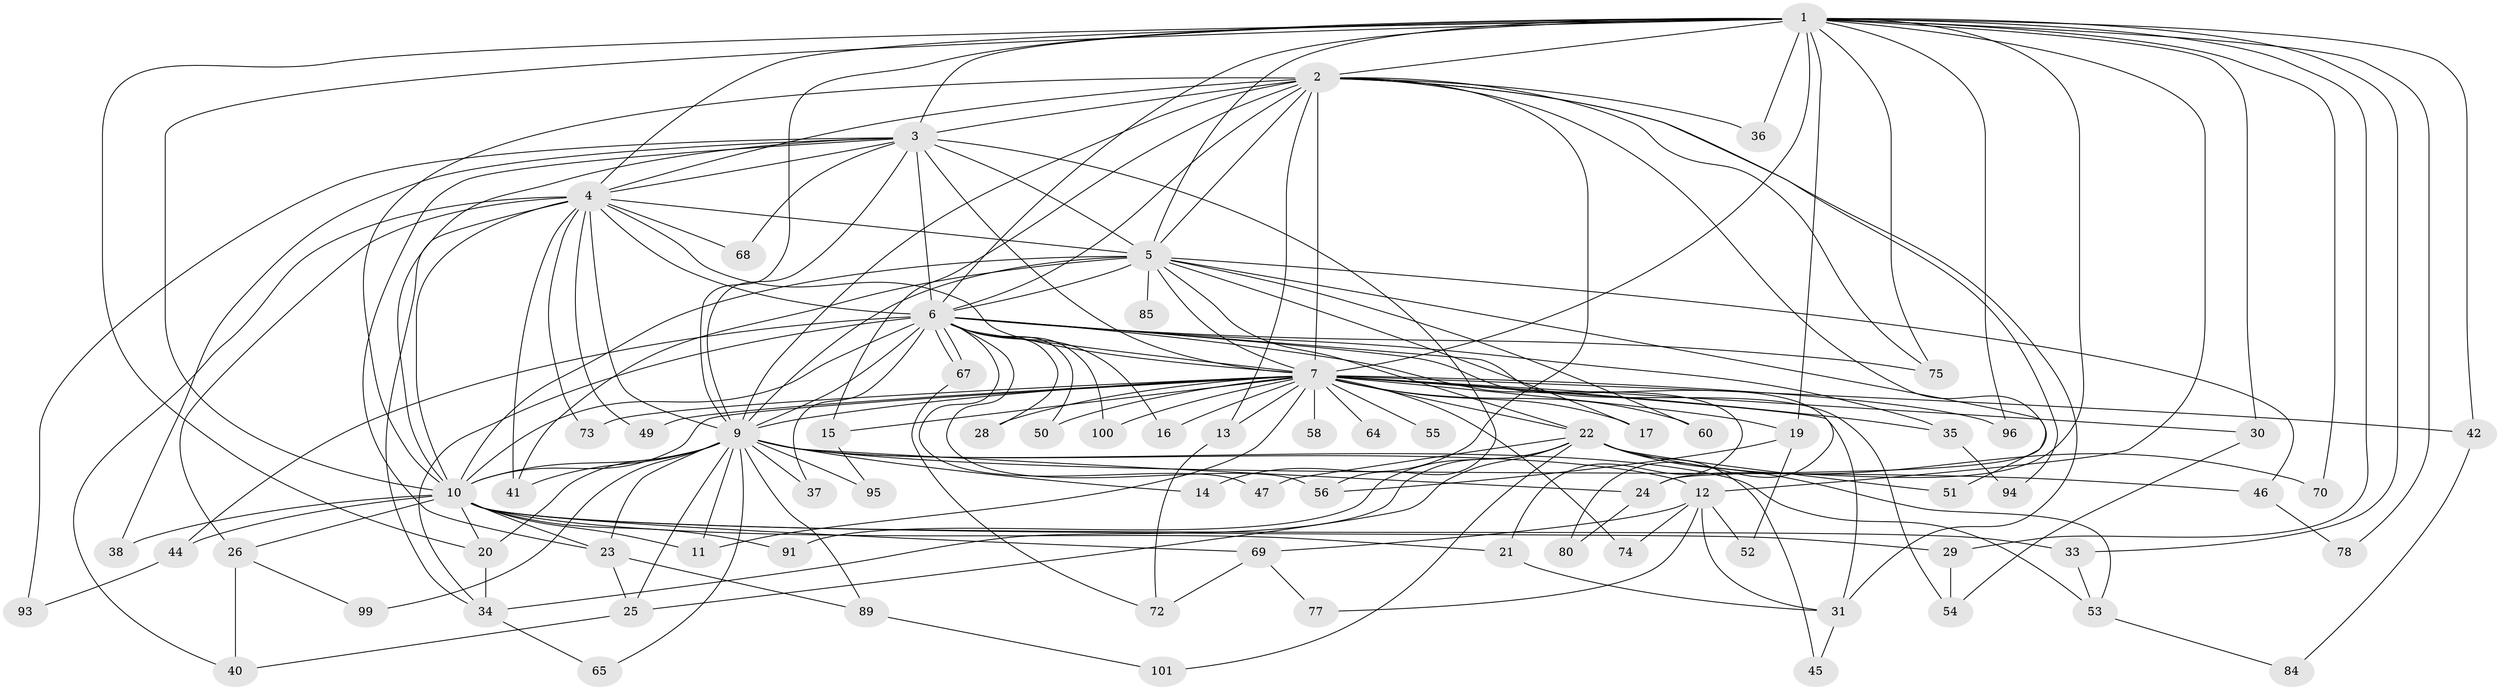 // Generated by graph-tools (version 1.1) at 2025/51/02/27/25 19:51:44]
// undirected, 75 vertices, 180 edges
graph export_dot {
graph [start="1"]
  node [color=gray90,style=filled];
  1 [super="+57"];
  2 [super="+97"];
  3 [super="+39"];
  4 [super="+87"];
  5 [super="+63"];
  6 [super="+83"];
  7 [super="+8"];
  9 [super="+62"];
  10 [super="+27"];
  11 [super="+92"];
  12 [super="+86"];
  13;
  14;
  15 [super="+18"];
  16 [super="+43"];
  17;
  19;
  20 [super="+32"];
  21;
  22 [super="+82"];
  23 [super="+48"];
  24 [super="+76"];
  25 [super="+59"];
  26;
  28;
  29;
  30;
  31 [super="+61"];
  33;
  34 [super="+98"];
  35;
  36;
  37;
  38;
  40 [super="+66"];
  41 [super="+81"];
  42;
  44;
  45;
  46;
  47;
  49;
  50;
  51;
  52;
  53 [super="+71"];
  54;
  55;
  56 [super="+90"];
  58;
  60;
  64;
  65;
  67;
  68;
  69;
  70;
  72 [super="+79"];
  73;
  74;
  75 [super="+88"];
  77;
  78;
  80;
  84;
  85;
  89;
  91;
  93;
  94;
  95;
  96;
  99;
  100;
  101;
  1 -- 2;
  1 -- 3;
  1 -- 4 [weight=2];
  1 -- 5;
  1 -- 6;
  1 -- 7 [weight=2];
  1 -- 9;
  1 -- 10 [weight=2];
  1 -- 12;
  1 -- 19;
  1 -- 24;
  1 -- 29;
  1 -- 30;
  1 -- 33;
  1 -- 36;
  1 -- 42;
  1 -- 70;
  1 -- 75;
  1 -- 78;
  1 -- 96;
  1 -- 20;
  2 -- 3;
  2 -- 4;
  2 -- 5;
  2 -- 6;
  2 -- 7 [weight=3];
  2 -- 9;
  2 -- 10;
  2 -- 13;
  2 -- 14;
  2 -- 15 [weight=2];
  2 -- 24;
  2 -- 31;
  2 -- 36;
  2 -- 75;
  2 -- 94;
  3 -- 4;
  3 -- 5;
  3 -- 6;
  3 -- 7 [weight=3];
  3 -- 9;
  3 -- 10;
  3 -- 38;
  3 -- 56;
  3 -- 68;
  3 -- 93;
  3 -- 23;
  4 -- 5;
  4 -- 6;
  4 -- 7 [weight=2];
  4 -- 9;
  4 -- 10;
  4 -- 26;
  4 -- 34;
  4 -- 40;
  4 -- 49;
  4 -- 68;
  4 -- 73;
  4 -- 41;
  5 -- 6;
  5 -- 7 [weight=2];
  5 -- 9;
  5 -- 10;
  5 -- 17;
  5 -- 41;
  5 -- 46;
  5 -- 51;
  5 -- 60;
  5 -- 85 [weight=2];
  5 -- 22;
  6 -- 7 [weight=2];
  6 -- 9;
  6 -- 10;
  6 -- 16 [weight=2];
  6 -- 21;
  6 -- 28;
  6 -- 34;
  6 -- 35;
  6 -- 37;
  6 -- 44;
  6 -- 47;
  6 -- 50;
  6 -- 56;
  6 -- 67;
  6 -- 67;
  6 -- 80;
  6 -- 100;
  6 -- 54;
  6 -- 75;
  7 -- 9 [weight=3];
  7 -- 10 [weight=2];
  7 -- 13;
  7 -- 15;
  7 -- 16;
  7 -- 22 [weight=2];
  7 -- 55 [weight=2];
  7 -- 58 [weight=2];
  7 -- 64 [weight=2];
  7 -- 74;
  7 -- 96;
  7 -- 100;
  7 -- 11;
  7 -- 73;
  7 -- 17;
  7 -- 19;
  7 -- 28;
  7 -- 30;
  7 -- 35;
  7 -- 42;
  7 -- 49;
  7 -- 50;
  7 -- 60;
  7 -- 31;
  9 -- 10;
  9 -- 12;
  9 -- 14;
  9 -- 20 [weight=2];
  9 -- 23;
  9 -- 37;
  9 -- 41;
  9 -- 46;
  9 -- 89;
  9 -- 95;
  9 -- 99;
  9 -- 24;
  9 -- 25;
  9 -- 11;
  9 -- 65;
  9 -- 53;
  10 -- 11;
  10 -- 20;
  10 -- 21;
  10 -- 23;
  10 -- 26;
  10 -- 29;
  10 -- 33;
  10 -- 38;
  10 -- 44;
  10 -- 69;
  10 -- 91;
  12 -- 52;
  12 -- 69;
  12 -- 74;
  12 -- 77;
  12 -- 31;
  13 -- 72;
  15 -- 95;
  19 -- 52;
  19 -- 56;
  20 -- 34;
  21 -- 31;
  22 -- 25;
  22 -- 45;
  22 -- 47;
  22 -- 51;
  22 -- 53;
  22 -- 70;
  22 -- 91;
  22 -- 34;
  22 -- 101;
  23 -- 25;
  23 -- 89;
  24 -- 80;
  25 -- 40;
  26 -- 40;
  26 -- 99;
  29 -- 54;
  30 -- 54;
  31 -- 45;
  33 -- 53;
  34 -- 65;
  35 -- 94;
  42 -- 84;
  44 -- 93;
  46 -- 78;
  53 -- 84;
  67 -- 72;
  69 -- 72;
  69 -- 77;
  89 -- 101;
}
